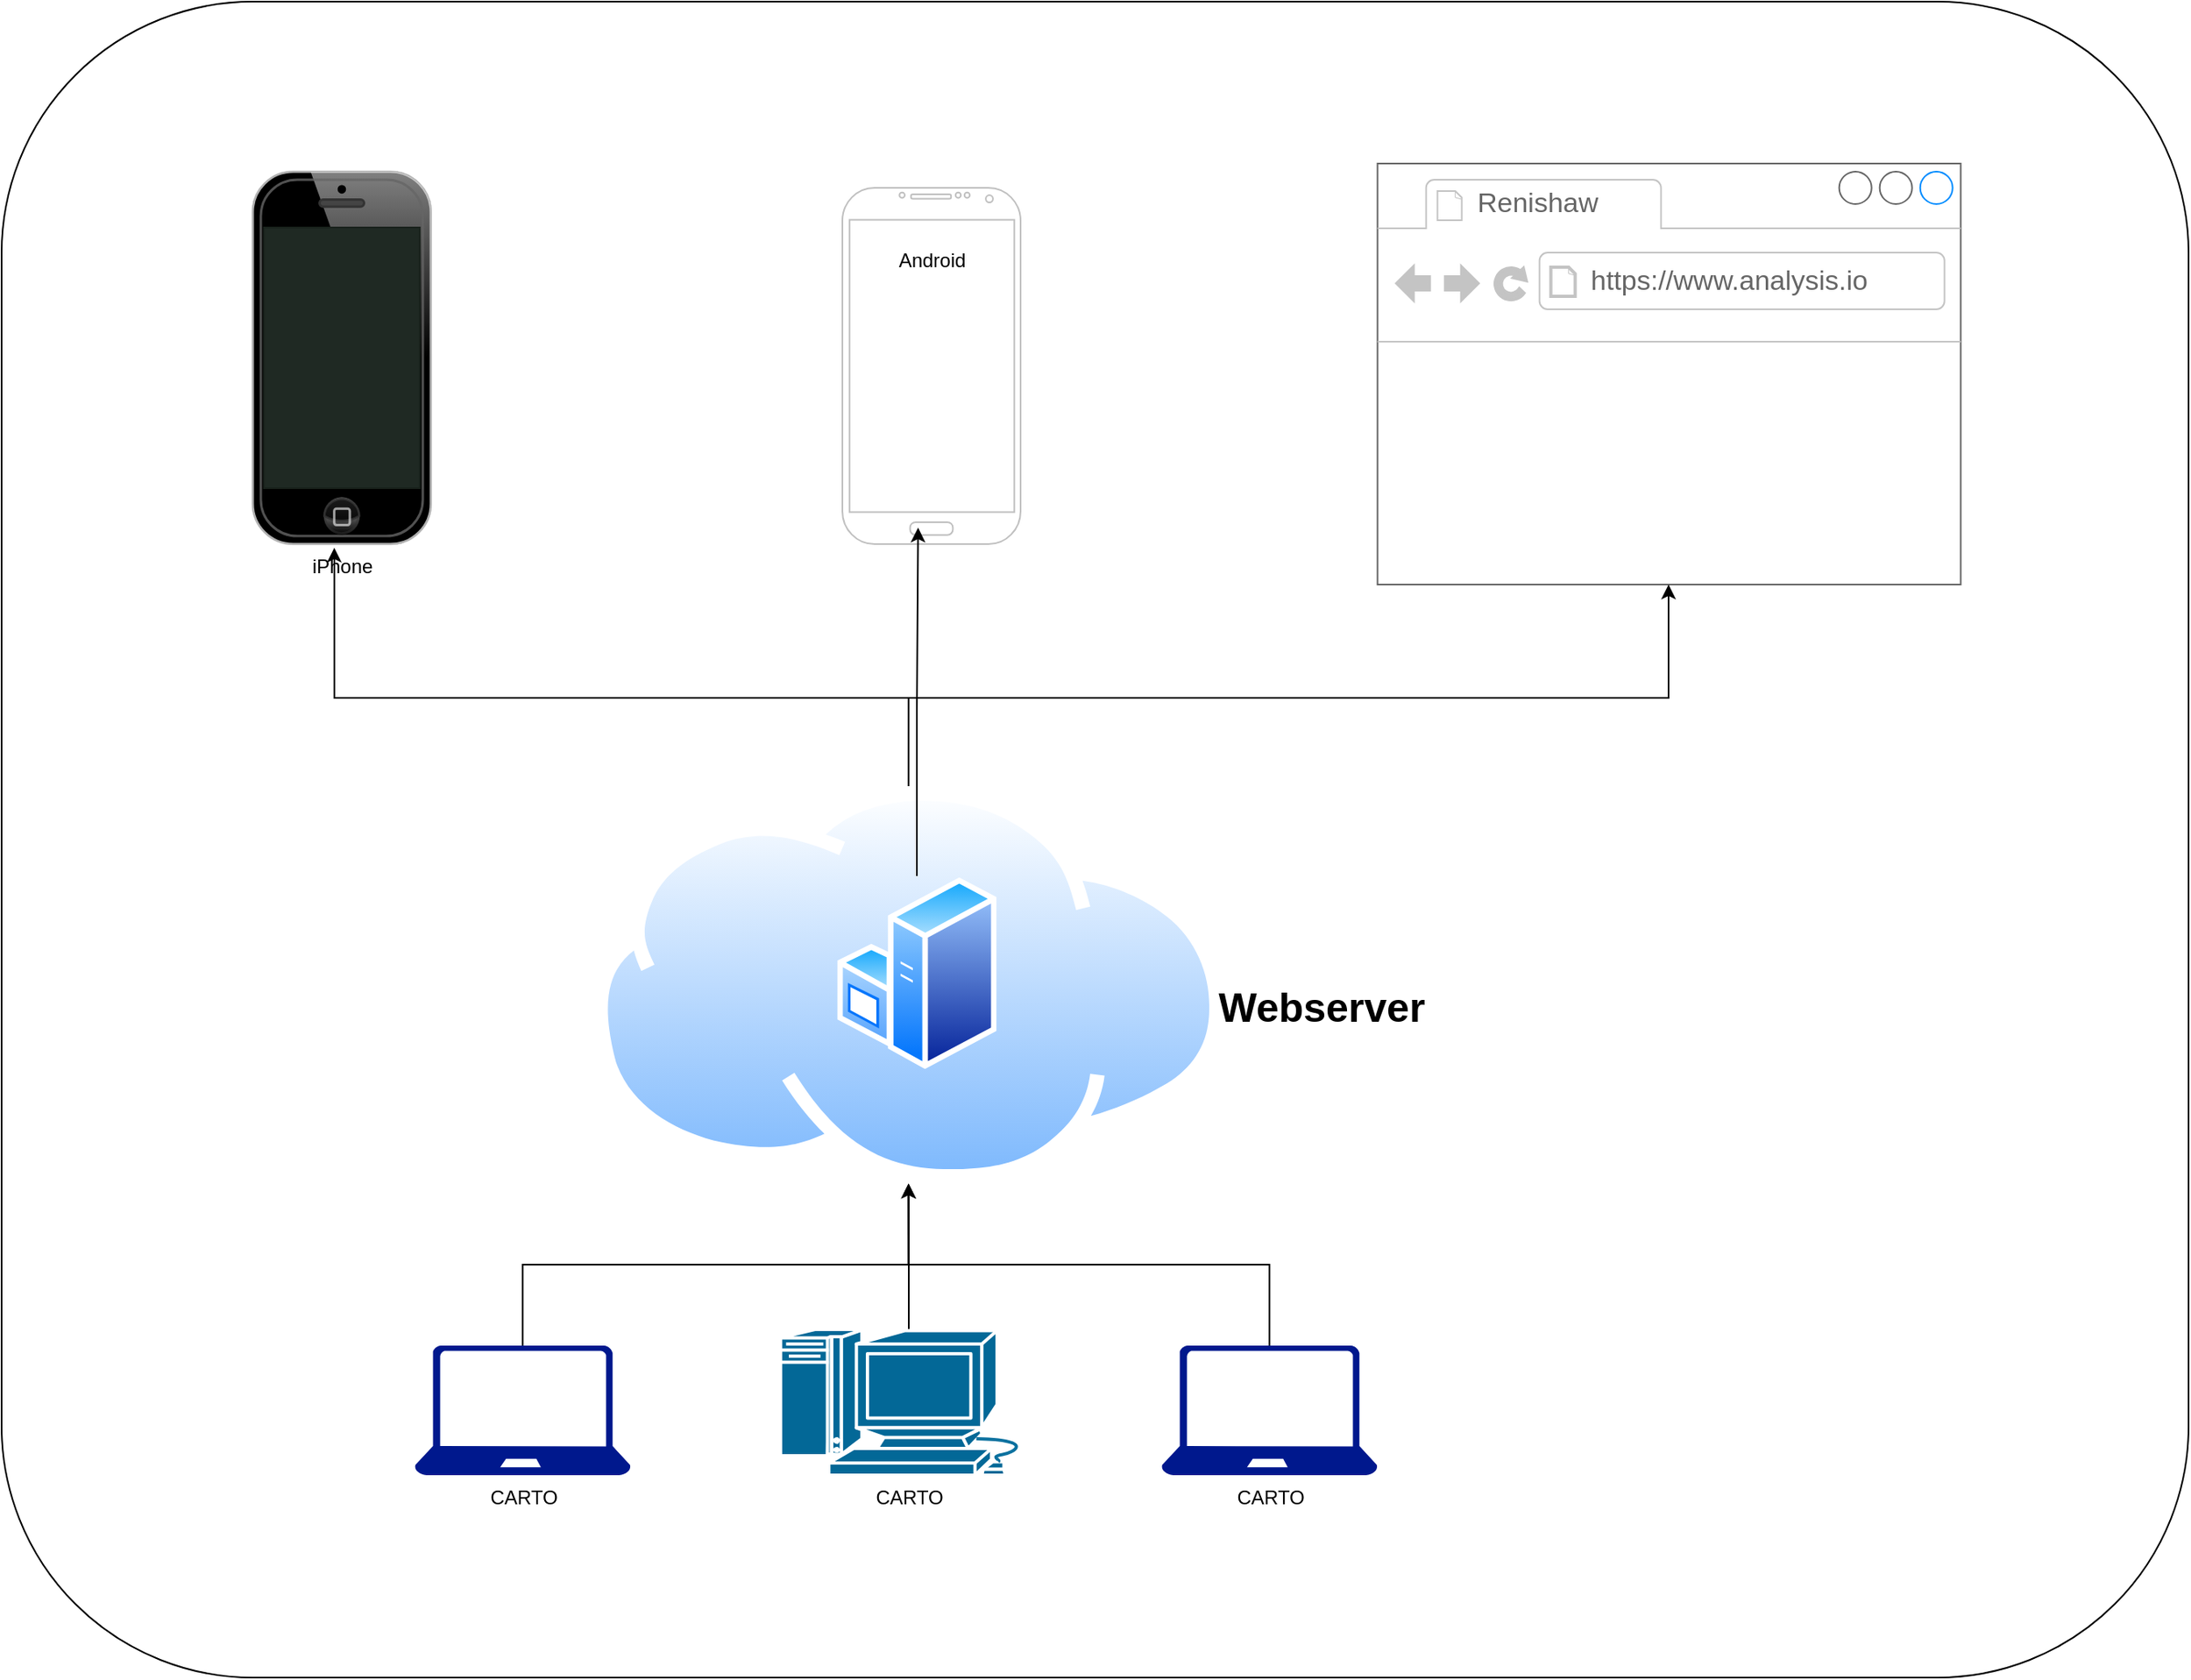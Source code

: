 <mxfile version="22.0.8" type="github">
  <diagram name="Page-1" id="2b_U_RoZG7rCr96jOMcp">
    <mxGraphModel dx="2911" dy="2239" grid="1" gridSize="10" guides="1" tooltips="1" connect="1" arrows="1" fold="1" page="1" pageScale="1" pageWidth="827" pageHeight="1169" math="0" shadow="0">
      <root>
        <mxCell id="0" />
        <mxCell id="1" parent="0" />
        <mxCell id="9h4V1vgbuXUioM57Xo3X-22" value="" style="rounded=1;whiteSpace=wrap;html=1;" vertex="1" parent="1">
          <mxGeometry x="-110" y="-200" width="1350" height="1035" as="geometry" />
        </mxCell>
        <mxCell id="9h4V1vgbuXUioM57Xo3X-7" style="edgeStyle=orthogonalEdgeStyle;rounded=0;orthogonalLoop=1;jettySize=auto;html=1;" edge="1" parent="1" source="9h4V1vgbuXUioM57Xo3X-1" target="9h4V1vgbuXUioM57Xo3X-5">
          <mxGeometry relative="1" as="geometry" />
        </mxCell>
        <mxCell id="9h4V1vgbuXUioM57Xo3X-1" value="CARTO" style="sketch=0;aspect=fixed;pointerEvents=1;shadow=0;dashed=0;html=1;strokeColor=none;labelPosition=center;verticalLabelPosition=bottom;verticalAlign=top;align=center;fillColor=#00188D;shape=mxgraph.azure.laptop" vertex="1" parent="1">
          <mxGeometry x="145" y="630" width="133.33" height="80" as="geometry" />
        </mxCell>
        <mxCell id="9h4V1vgbuXUioM57Xo3X-9" style="edgeStyle=orthogonalEdgeStyle;rounded=0;orthogonalLoop=1;jettySize=auto;html=1;" edge="1" parent="1" source="9h4V1vgbuXUioM57Xo3X-2" target="9h4V1vgbuXUioM57Xo3X-5">
          <mxGeometry relative="1" as="geometry" />
        </mxCell>
        <mxCell id="9h4V1vgbuXUioM57Xo3X-2" value="CARTO" style="shape=mxgraph.cisco.computers_and_peripherals.macintosh;html=1;pointerEvents=1;dashed=0;fillColor=#036897;strokeColor=#ffffff;strokeWidth=2;verticalLabelPosition=bottom;verticalAlign=top;align=center;outlineConnect=0;" vertex="1" parent="1">
          <mxGeometry x="370" y="620" width="160" height="90" as="geometry" />
        </mxCell>
        <mxCell id="9h4V1vgbuXUioM57Xo3X-8" style="edgeStyle=orthogonalEdgeStyle;rounded=0;orthogonalLoop=1;jettySize=auto;html=1;" edge="1" parent="1" source="9h4V1vgbuXUioM57Xo3X-3" target="9h4V1vgbuXUioM57Xo3X-5">
          <mxGeometry relative="1" as="geometry" />
        </mxCell>
        <mxCell id="9h4V1vgbuXUioM57Xo3X-3" value="CARTO" style="sketch=0;aspect=fixed;pointerEvents=1;shadow=0;dashed=0;html=1;strokeColor=none;labelPosition=center;verticalLabelPosition=bottom;verticalAlign=top;align=center;fillColor=#00188D;shape=mxgraph.azure.laptop" vertex="1" parent="1">
          <mxGeometry x="606" y="630" width="133.33" height="80" as="geometry" />
        </mxCell>
        <mxCell id="9h4V1vgbuXUioM57Xo3X-6" value="" style="group" vertex="1" connectable="0" parent="1">
          <mxGeometry x="255" y="284.5" width="389.68" height="245.5" as="geometry" />
        </mxCell>
        <mxCell id="9h4V1vgbuXUioM57Xo3X-5" value="" style="image;aspect=fixed;perimeter=ellipsePerimeter;html=1;align=center;shadow=0;dashed=0;spacingTop=3;image=img/lib/active_directory/internet_cloud.svg;" vertex="1" parent="9h4V1vgbuXUioM57Xo3X-6">
          <mxGeometry width="389.68" height="245.5" as="geometry" />
        </mxCell>
        <mxCell id="9h4V1vgbuXUioM57Xo3X-4" value="" style="image;aspect=fixed;perimeter=ellipsePerimeter;html=1;align=center;shadow=0;dashed=0;spacingTop=3;image=img/lib/active_directory/windows_server.svg;" vertex="1" parent="9h4V1vgbuXUioM57Xo3X-6">
          <mxGeometry x="150.8" y="55.5" width="98.4" height="120" as="geometry" />
        </mxCell>
        <mxCell id="9h4V1vgbuXUioM57Xo3X-10" value="iPhone" style="verticalLabelPosition=bottom;verticalAlign=top;html=1;shadow=0;dashed=0;strokeWidth=1;shape=mxgraph.ios.iPhone;bgStyle=bgGreen;fillColor=#aaaaaa;sketch=0;" vertex="1" parent="1">
          <mxGeometry x="45" y="-95" width="110" height="230" as="geometry" />
        </mxCell>
        <mxCell id="9h4V1vgbuXUioM57Xo3X-13" value="" style="strokeWidth=1;shadow=0;dashed=0;align=center;html=1;shape=mxgraph.mockup.containers.browserWindow;rSize=0;strokeColor=#666666;strokeColor2=#008cff;strokeColor3=#c4c4c4;mainText=,;recursiveResize=0;" vertex="1" parent="1">
          <mxGeometry x="739.33" y="-100" width="360" height="260" as="geometry" />
        </mxCell>
        <mxCell id="9h4V1vgbuXUioM57Xo3X-14" value="Renishaw" style="strokeWidth=1;shadow=0;dashed=0;align=center;html=1;shape=mxgraph.mockup.containers.anchor;fontSize=17;fontColor=#666666;align=left;whiteSpace=wrap;" vertex="1" parent="9h4V1vgbuXUioM57Xo3X-13">
          <mxGeometry x="60" y="12" width="110" height="26" as="geometry" />
        </mxCell>
        <mxCell id="9h4V1vgbuXUioM57Xo3X-15" value="https://www.analysis.io" style="strokeWidth=1;shadow=0;dashed=0;align=center;html=1;shape=mxgraph.mockup.containers.anchor;rSize=0;fontSize=17;fontColor=#666666;align=left;" vertex="1" parent="9h4V1vgbuXUioM57Xo3X-13">
          <mxGeometry x="130" y="60" width="250" height="26" as="geometry" />
        </mxCell>
        <mxCell id="9h4V1vgbuXUioM57Xo3X-17" value="" style="group" vertex="1" connectable="0" parent="1">
          <mxGeometry x="409" y="-85" width="110" height="220" as="geometry" />
        </mxCell>
        <mxCell id="9h4V1vgbuXUioM57Xo3X-12" value="" style="verticalLabelPosition=bottom;verticalAlign=top;html=1;shadow=0;dashed=0;strokeWidth=1;shape=mxgraph.android.phone2;strokeColor=#c0c0c0;" vertex="1" parent="9h4V1vgbuXUioM57Xo3X-17">
          <mxGeometry width="110" height="220" as="geometry" />
        </mxCell>
        <mxCell id="9h4V1vgbuXUioM57Xo3X-16" value="Android" style="text;html=1;align=center;verticalAlign=middle;resizable=0;points=[];autosize=1;strokeColor=none;fillColor=none;" vertex="1" parent="9h4V1vgbuXUioM57Xo3X-17">
          <mxGeometry x="25" y="30" width="60" height="30" as="geometry" />
        </mxCell>
        <mxCell id="9h4V1vgbuXUioM57Xo3X-18" style="edgeStyle=orthogonalEdgeStyle;rounded=0;orthogonalLoop=1;jettySize=auto;html=1;entryX=0.458;entryY=1.01;entryDx=0;entryDy=0;entryPerimeter=0;" edge="1" parent="1" source="9h4V1vgbuXUioM57Xo3X-4" target="9h4V1vgbuXUioM57Xo3X-10">
          <mxGeometry relative="1" as="geometry">
            <Array as="points">
              <mxPoint x="455" y="230" />
              <mxPoint x="95" y="230" />
            </Array>
          </mxGeometry>
        </mxCell>
        <mxCell id="9h4V1vgbuXUioM57Xo3X-19" style="edgeStyle=orthogonalEdgeStyle;rounded=0;orthogonalLoop=1;jettySize=auto;html=1;" edge="1" parent="1" source="9h4V1vgbuXUioM57Xo3X-5" target="9h4V1vgbuXUioM57Xo3X-13">
          <mxGeometry relative="1" as="geometry">
            <Array as="points">
              <mxPoint x="450" y="230" />
              <mxPoint x="919" y="230" />
            </Array>
          </mxGeometry>
        </mxCell>
        <mxCell id="9h4V1vgbuXUioM57Xo3X-20" style="edgeStyle=orthogonalEdgeStyle;rounded=0;orthogonalLoop=1;jettySize=auto;html=1;entryX=0.425;entryY=0.954;entryDx=0;entryDy=0;entryPerimeter=0;" edge="1" parent="1" source="9h4V1vgbuXUioM57Xo3X-4" target="9h4V1vgbuXUioM57Xo3X-12">
          <mxGeometry relative="1" as="geometry" />
        </mxCell>
        <mxCell id="9h4V1vgbuXUioM57Xo3X-21" value="&lt;b&gt;&lt;font style=&quot;font-size: 25px;&quot;&gt;Webserver&lt;/font&gt;&lt;/b&gt;" style="text;html=1;strokeColor=none;fillColor=none;align=center;verticalAlign=middle;whiteSpace=wrap;rounded=0;" vertex="1" parent="1">
          <mxGeometry x="575" y="370" width="260" height="100" as="geometry" />
        </mxCell>
      </root>
    </mxGraphModel>
  </diagram>
</mxfile>

